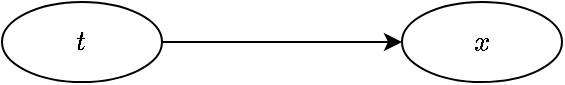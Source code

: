 <mxfile version="14.6.13" type="device"><diagram id="PEHbxkFfNMhwN63LYuGr" name="Page-1"><mxGraphModel dx="1350" dy="816" grid="1" gridSize="10" guides="1" tooltips="1" connect="1" arrows="1" fold="1" page="1" pageScale="1" pageWidth="850" pageHeight="1100" math="1" shadow="0"><root><mxCell id="0"/><mxCell id="1" parent="0"/><mxCell id="-vPcWuKZ_ux-jbWvmc1f-3" style="edgeStyle=orthogonalEdgeStyle;rounded=0;orthogonalLoop=1;jettySize=auto;html=1;exitX=1;exitY=0.5;exitDx=0;exitDy=0;entryX=0;entryY=0.5;entryDx=0;entryDy=0;" edge="1" parent="1" source="-vPcWuKZ_ux-jbWvmc1f-1" target="-vPcWuKZ_ux-jbWvmc1f-2"><mxGeometry relative="1" as="geometry"/></mxCell><mxCell id="-vPcWuKZ_ux-jbWvmc1f-1" value="$$t$$" style="ellipse;whiteSpace=wrap;html=1;" vertex="1" parent="1"><mxGeometry x="80" y="40" width="80" height="40" as="geometry"/></mxCell><mxCell id="-vPcWuKZ_ux-jbWvmc1f-2" value="$$x$$" style="ellipse;whiteSpace=wrap;html=1;" vertex="1" parent="1"><mxGeometry x="280" y="40" width="80" height="40" as="geometry"/></mxCell></root></mxGraphModel></diagram></mxfile>